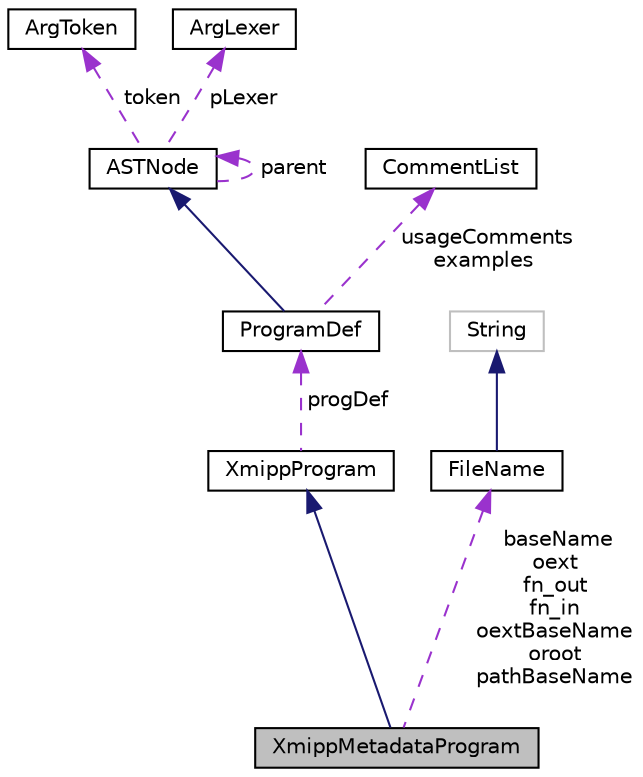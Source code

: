 digraph "XmippMetadataProgram"
{
  edge [fontname="Helvetica",fontsize="10",labelfontname="Helvetica",labelfontsize="10"];
  node [fontname="Helvetica",fontsize="10",shape=record];
  Node49 [label="XmippMetadataProgram",height=0.2,width=0.4,color="black", fillcolor="grey75", style="filled", fontcolor="black"];
  Node50 -> Node49 [dir="back",color="midnightblue",fontsize="10",style="solid",fontname="Helvetica"];
  Node50 [label="XmippProgram",height=0.2,width=0.4,color="black", fillcolor="white", style="filled",URL="$classXmippProgram.html"];
  Node51 -> Node50 [dir="back",color="darkorchid3",fontsize="10",style="dashed",label=" progDef" ,fontname="Helvetica"];
  Node51 [label="ProgramDef",height=0.2,width=0.4,color="black", fillcolor="white", style="filled",URL="$classProgramDef.html"];
  Node52 -> Node51 [dir="back",color="midnightblue",fontsize="10",style="solid",fontname="Helvetica"];
  Node52 [label="ASTNode",height=0.2,width=0.4,color="black", fillcolor="white", style="filled",URL="$classASTNode.html"];
  Node53 -> Node52 [dir="back",color="darkorchid3",fontsize="10",style="dashed",label=" token" ,fontname="Helvetica"];
  Node53 [label="ArgToken",height=0.2,width=0.4,color="black", fillcolor="white", style="filled",URL="$classArgToken.html"];
  Node54 -> Node52 [dir="back",color="darkorchid3",fontsize="10",style="dashed",label=" pLexer" ,fontname="Helvetica"];
  Node54 [label="ArgLexer",height=0.2,width=0.4,color="black", fillcolor="white", style="filled",URL="$classArgLexer.html"];
  Node52 -> Node52 [dir="back",color="darkorchid3",fontsize="10",style="dashed",label=" parent" ,fontname="Helvetica"];
  Node55 -> Node51 [dir="back",color="darkorchid3",fontsize="10",style="dashed",label=" usageComments\nexamples" ,fontname="Helvetica"];
  Node55 [label="CommentList",height=0.2,width=0.4,color="black", fillcolor="white", style="filled",URL="$classCommentList.html"];
  Node56 -> Node49 [dir="back",color="darkorchid3",fontsize="10",style="dashed",label=" baseName\noext\nfn_out\nfn_in\noextBaseName\noroot\npathBaseName" ,fontname="Helvetica"];
  Node56 [label="FileName",height=0.2,width=0.4,color="black", fillcolor="white", style="filled",URL="$classFileName.html"];
  Node57 -> Node56 [dir="back",color="midnightblue",fontsize="10",style="solid",fontname="Helvetica"];
  Node57 [label="String",height=0.2,width=0.4,color="grey75", fillcolor="white", style="filled"];
}
